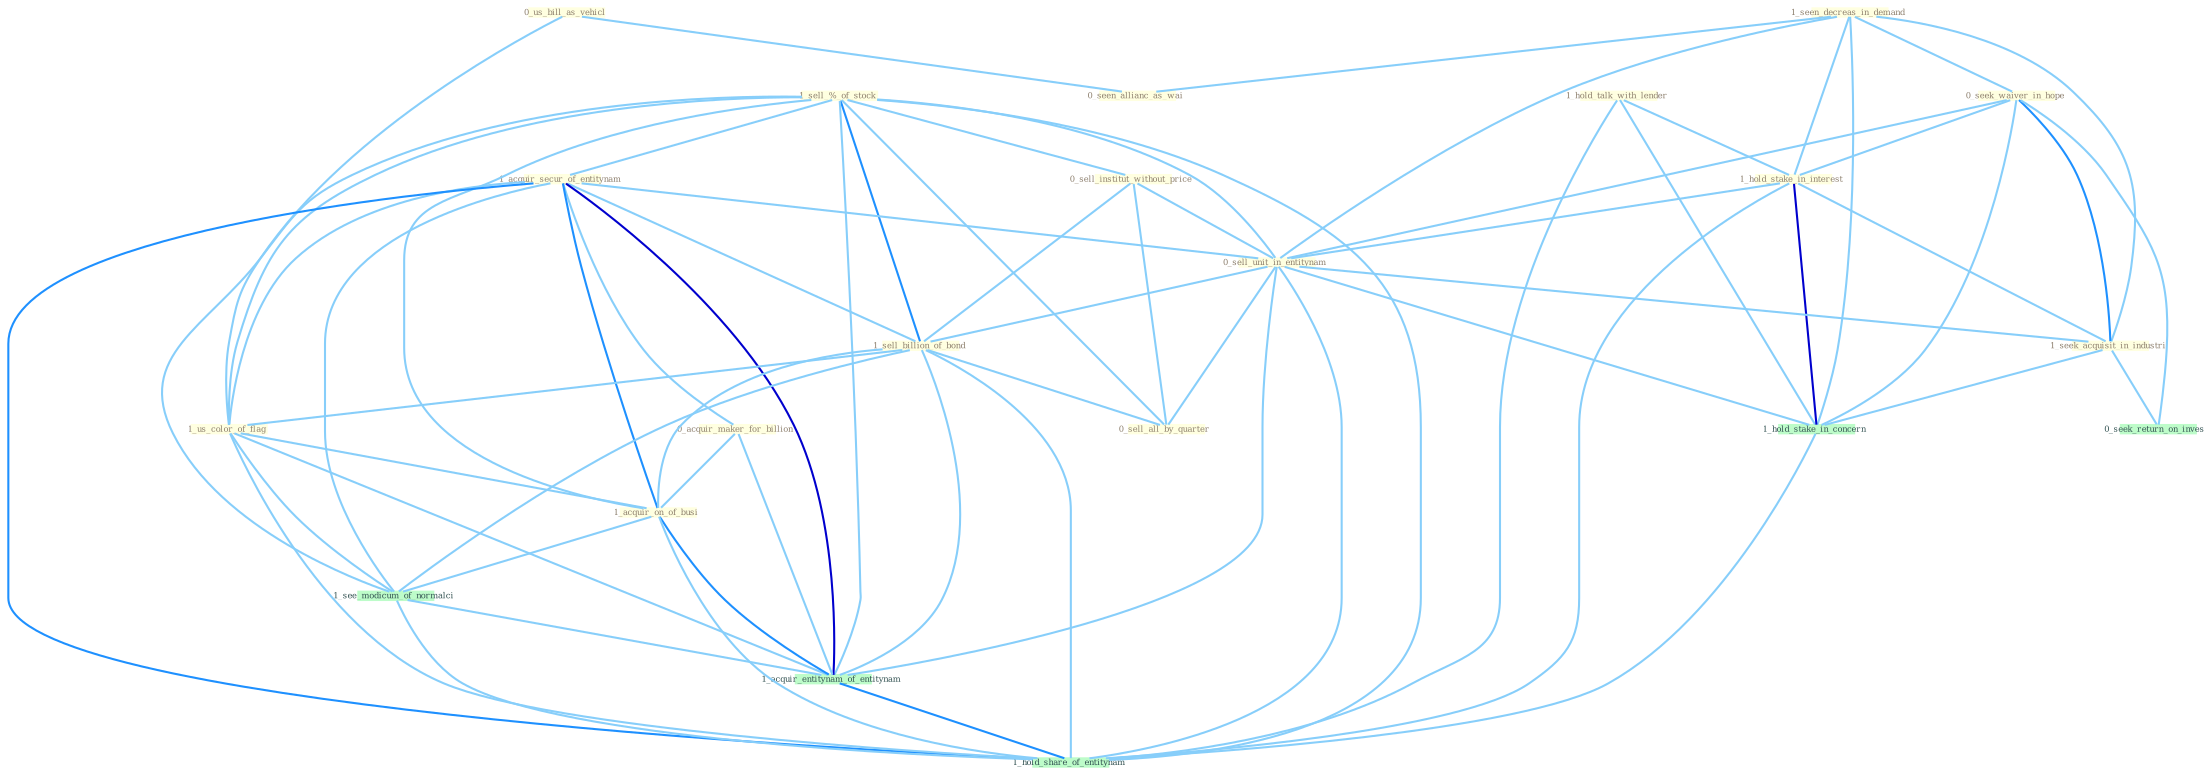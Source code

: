 Graph G{ 
    node
    [shape=polygon,style=filled,width=.5,height=.06,color="#BDFCC9",fixedsize=true,fontsize=4,
    fontcolor="#2f4f4f"];
    {node
    [color="#ffffe0", fontcolor="#8b7d6b"] "1_sell_%_of_stock " "0_us_bill_as_vehicl " "0_sell_institut_without_price " "1_seen_decreas_in_demand " "1_hold_talk_with_lender " "0_seek_waiver_in_hope " "1_acquir_secur_of_entitynam " "1_hold_stake_in_interest " "0_acquir_maker_for_billion " "0_sell_unit_in_entitynam " "0_seen_allianc_as_wai " "1_seek_acquisit_in_industri " "1_sell_billion_of_bond " "1_us_color_of_flag " "1_acquir_on_of_busi " "0_sell_all_by_quarter "}
{node [color="#fff0f5", fontcolor="#b22222"]}
edge [color="#B0E2FF"];

	"1_sell_%_of_stock " -- "0_sell_institut_without_price " [w="1", color="#87cefa" ];
	"1_sell_%_of_stock " -- "1_acquir_secur_of_entitynam " [w="1", color="#87cefa" ];
	"1_sell_%_of_stock " -- "0_sell_unit_in_entitynam " [w="1", color="#87cefa" ];
	"1_sell_%_of_stock " -- "1_sell_billion_of_bond " [w="2", color="#1e90ff" , len=0.8];
	"1_sell_%_of_stock " -- "1_us_color_of_flag " [w="1", color="#87cefa" ];
	"1_sell_%_of_stock " -- "1_acquir_on_of_busi " [w="1", color="#87cefa" ];
	"1_sell_%_of_stock " -- "0_sell_all_by_quarter " [w="1", color="#87cefa" ];
	"1_sell_%_of_stock " -- "1_see_modicum_of_normalci " [w="1", color="#87cefa" ];
	"1_sell_%_of_stock " -- "1_acquir_entitynam_of_entitynam " [w="1", color="#87cefa" ];
	"1_sell_%_of_stock " -- "1_hold_share_of_entitynam " [w="1", color="#87cefa" ];
	"0_us_bill_as_vehicl " -- "0_seen_allianc_as_wai " [w="1", color="#87cefa" ];
	"0_us_bill_as_vehicl " -- "1_us_color_of_flag " [w="1", color="#87cefa" ];
	"0_sell_institut_without_price " -- "0_sell_unit_in_entitynam " [w="1", color="#87cefa" ];
	"0_sell_institut_without_price " -- "1_sell_billion_of_bond " [w="1", color="#87cefa" ];
	"0_sell_institut_without_price " -- "0_sell_all_by_quarter " [w="1", color="#87cefa" ];
	"1_seen_decreas_in_demand " -- "0_seek_waiver_in_hope " [w="1", color="#87cefa" ];
	"1_seen_decreas_in_demand " -- "1_hold_stake_in_interest " [w="1", color="#87cefa" ];
	"1_seen_decreas_in_demand " -- "0_sell_unit_in_entitynam " [w="1", color="#87cefa" ];
	"1_seen_decreas_in_demand " -- "0_seen_allianc_as_wai " [w="1", color="#87cefa" ];
	"1_seen_decreas_in_demand " -- "1_seek_acquisit_in_industri " [w="1", color="#87cefa" ];
	"1_seen_decreas_in_demand " -- "1_hold_stake_in_concern " [w="1", color="#87cefa" ];
	"1_hold_talk_with_lender " -- "1_hold_stake_in_interest " [w="1", color="#87cefa" ];
	"1_hold_talk_with_lender " -- "1_hold_stake_in_concern " [w="1", color="#87cefa" ];
	"1_hold_talk_with_lender " -- "1_hold_share_of_entitynam " [w="1", color="#87cefa" ];
	"0_seek_waiver_in_hope " -- "1_hold_stake_in_interest " [w="1", color="#87cefa" ];
	"0_seek_waiver_in_hope " -- "0_sell_unit_in_entitynam " [w="1", color="#87cefa" ];
	"0_seek_waiver_in_hope " -- "1_seek_acquisit_in_industri " [w="2", color="#1e90ff" , len=0.8];
	"0_seek_waiver_in_hope " -- "1_hold_stake_in_concern " [w="1", color="#87cefa" ];
	"0_seek_waiver_in_hope " -- "0_seek_return_on_invest " [w="1", color="#87cefa" ];
	"1_acquir_secur_of_entitynam " -- "0_acquir_maker_for_billion " [w="1", color="#87cefa" ];
	"1_acquir_secur_of_entitynam " -- "0_sell_unit_in_entitynam " [w="1", color="#87cefa" ];
	"1_acquir_secur_of_entitynam " -- "1_sell_billion_of_bond " [w="1", color="#87cefa" ];
	"1_acquir_secur_of_entitynam " -- "1_us_color_of_flag " [w="1", color="#87cefa" ];
	"1_acquir_secur_of_entitynam " -- "1_acquir_on_of_busi " [w="2", color="#1e90ff" , len=0.8];
	"1_acquir_secur_of_entitynam " -- "1_see_modicum_of_normalci " [w="1", color="#87cefa" ];
	"1_acquir_secur_of_entitynam " -- "1_acquir_entitynam_of_entitynam " [w="3", color="#0000cd" , len=0.6];
	"1_acquir_secur_of_entitynam " -- "1_hold_share_of_entitynam " [w="2", color="#1e90ff" , len=0.8];
	"1_hold_stake_in_interest " -- "0_sell_unit_in_entitynam " [w="1", color="#87cefa" ];
	"1_hold_stake_in_interest " -- "1_seek_acquisit_in_industri " [w="1", color="#87cefa" ];
	"1_hold_stake_in_interest " -- "1_hold_stake_in_concern " [w="3", color="#0000cd" , len=0.6];
	"1_hold_stake_in_interest " -- "1_hold_share_of_entitynam " [w="1", color="#87cefa" ];
	"0_acquir_maker_for_billion " -- "1_acquir_on_of_busi " [w="1", color="#87cefa" ];
	"0_acquir_maker_for_billion " -- "1_acquir_entitynam_of_entitynam " [w="1", color="#87cefa" ];
	"0_sell_unit_in_entitynam " -- "1_seek_acquisit_in_industri " [w="1", color="#87cefa" ];
	"0_sell_unit_in_entitynam " -- "1_sell_billion_of_bond " [w="1", color="#87cefa" ];
	"0_sell_unit_in_entitynam " -- "0_sell_all_by_quarter " [w="1", color="#87cefa" ];
	"0_sell_unit_in_entitynam " -- "1_hold_stake_in_concern " [w="1", color="#87cefa" ];
	"0_sell_unit_in_entitynam " -- "1_acquir_entitynam_of_entitynam " [w="1", color="#87cefa" ];
	"0_sell_unit_in_entitynam " -- "1_hold_share_of_entitynam " [w="1", color="#87cefa" ];
	"1_seek_acquisit_in_industri " -- "1_hold_stake_in_concern " [w="1", color="#87cefa" ];
	"1_seek_acquisit_in_industri " -- "0_seek_return_on_invest " [w="1", color="#87cefa" ];
	"1_sell_billion_of_bond " -- "1_us_color_of_flag " [w="1", color="#87cefa" ];
	"1_sell_billion_of_bond " -- "1_acquir_on_of_busi " [w="1", color="#87cefa" ];
	"1_sell_billion_of_bond " -- "0_sell_all_by_quarter " [w="1", color="#87cefa" ];
	"1_sell_billion_of_bond " -- "1_see_modicum_of_normalci " [w="1", color="#87cefa" ];
	"1_sell_billion_of_bond " -- "1_acquir_entitynam_of_entitynam " [w="1", color="#87cefa" ];
	"1_sell_billion_of_bond " -- "1_hold_share_of_entitynam " [w="1", color="#87cefa" ];
	"1_us_color_of_flag " -- "1_acquir_on_of_busi " [w="1", color="#87cefa" ];
	"1_us_color_of_flag " -- "1_see_modicum_of_normalci " [w="1", color="#87cefa" ];
	"1_us_color_of_flag " -- "1_acquir_entitynam_of_entitynam " [w="1", color="#87cefa" ];
	"1_us_color_of_flag " -- "1_hold_share_of_entitynam " [w="1", color="#87cefa" ];
	"1_acquir_on_of_busi " -- "1_see_modicum_of_normalci " [w="1", color="#87cefa" ];
	"1_acquir_on_of_busi " -- "1_acquir_entitynam_of_entitynam " [w="2", color="#1e90ff" , len=0.8];
	"1_acquir_on_of_busi " -- "1_hold_share_of_entitynam " [w="1", color="#87cefa" ];
	"1_hold_stake_in_concern " -- "1_hold_share_of_entitynam " [w="1", color="#87cefa" ];
	"1_see_modicum_of_normalci " -- "1_acquir_entitynam_of_entitynam " [w="1", color="#87cefa" ];
	"1_see_modicum_of_normalci " -- "1_hold_share_of_entitynam " [w="1", color="#87cefa" ];
	"1_acquir_entitynam_of_entitynam " -- "1_hold_share_of_entitynam " [w="2", color="#1e90ff" , len=0.8];
}